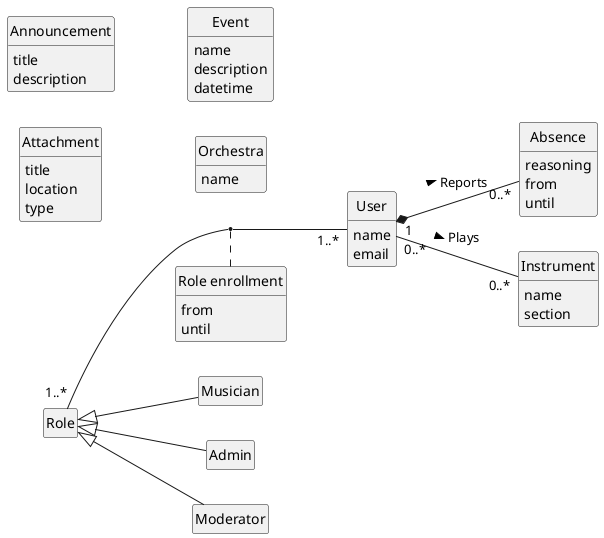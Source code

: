 @startuml Domeinmodel
skinparam style strictuml

left to right direction
hide empty members

class User {
name
email
}

class Absence {
reasoning
from
until
}
class Instrument {
name
section
}
class Announcement {
title
description
}

class Attachment {
title
location
type
}
class Role {}
class Musician {}
class Admin {}
class Moderator {}

class Event {
name
description
datetime
}
class Orchestra {
name
}

class "Role enrollment" {
from
until
}

Role <|-- Musician
Role <|-- Moderator
Role <|-- Admin

Role "1..*" -- "1..*" User
(Role, User) .. "Role enrollment"

User "1" *-- "0..*" Absence: Reports >
User "0..*" -- "0..*" Instrument: Plays >


@enduml